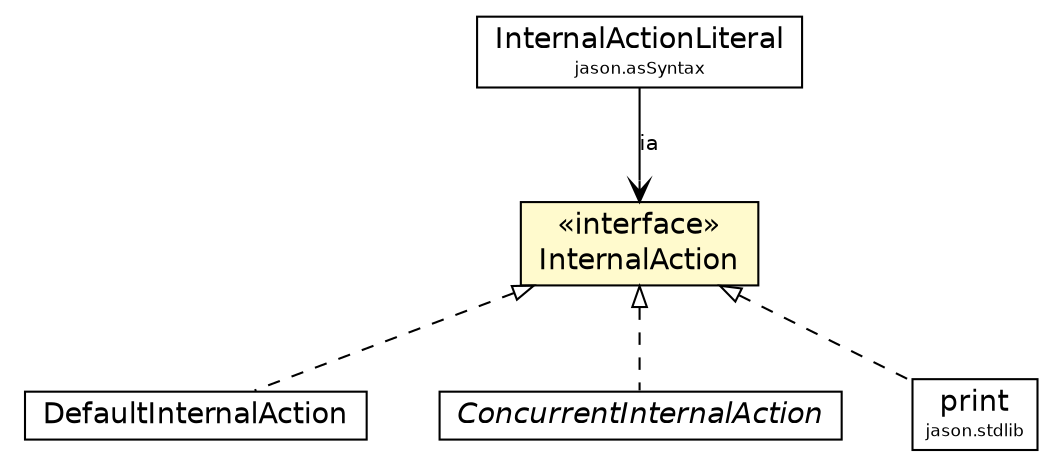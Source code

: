 #!/usr/local/bin/dot
#
# Class diagram 
# Generated by UMLGraph version 5.1 (http://www.umlgraph.org/)
#

digraph G {
	edge [fontname="Helvetica",fontsize=10,labelfontname="Helvetica",labelfontsize=10];
	node [fontname="Helvetica",fontsize=10,shape=plaintext];
	nodesep=0.25;
	ranksep=0.5;
	// jason.asSemantics.InternalAction
	c8862 [label=<<table title="jason.asSemantics.InternalAction" border="0" cellborder="1" cellspacing="0" cellpadding="2" port="p" bgcolor="lemonChiffon" href="./InternalAction.html">
		<tr><td><table border="0" cellspacing="0" cellpadding="1">
<tr><td align="center" balign="center"> &#171;interface&#187; </td></tr>
<tr><td align="center" balign="center"> InternalAction </td></tr>
		</table></td></tr>
		</table>>, fontname="Helvetica", fontcolor="black", fontsize=14.0];
	// jason.asSemantics.DefaultInternalAction
	c8869 [label=<<table title="jason.asSemantics.DefaultInternalAction" border="0" cellborder="1" cellspacing="0" cellpadding="2" port="p" href="./DefaultInternalAction.html">
		<tr><td><table border="0" cellspacing="0" cellpadding="1">
<tr><td align="center" balign="center"> DefaultInternalAction </td></tr>
		</table></td></tr>
		</table>>, fontname="Helvetica", fontcolor="black", fontsize=14.0];
	// jason.asSemantics.ConcurrentInternalAction
	c8871 [label=<<table title="jason.asSemantics.ConcurrentInternalAction" border="0" cellborder="1" cellspacing="0" cellpadding="2" port="p" href="./ConcurrentInternalAction.html">
		<tr><td><table border="0" cellspacing="0" cellpadding="1">
<tr><td align="center" balign="center"><font face="Helvetica-Oblique"> ConcurrentInternalAction </font></td></tr>
		</table></td></tr>
		</table>>, fontname="Helvetica", fontcolor="black", fontsize=14.0];
	// jason.asSyntax.InternalActionLiteral
	c8908 [label=<<table title="jason.asSyntax.InternalActionLiteral" border="0" cellborder="1" cellspacing="0" cellpadding="2" port="p" href="../asSyntax/InternalActionLiteral.html">
		<tr><td><table border="0" cellspacing="0" cellpadding="1">
<tr><td align="center" balign="center"> InternalActionLiteral </td></tr>
<tr><td align="center" balign="center"><font point-size="8.0"> jason.asSyntax </font></td></tr>
		</table></td></tr>
		</table>>, fontname="Helvetica", fontcolor="black", fontsize=14.0];
	// jason.stdlib.print
	c9044 [label=<<table title="jason.stdlib.print" border="0" cellborder="1" cellspacing="0" cellpadding="2" port="p" href="../stdlib/print.html">
		<tr><td><table border="0" cellspacing="0" cellpadding="1">
<tr><td align="center" balign="center"> print </td></tr>
<tr><td align="center" balign="center"><font point-size="8.0"> jason.stdlib </font></td></tr>
		</table></td></tr>
		</table>>, fontname="Helvetica", fontcolor="black", fontsize=14.0];
	//jason.asSemantics.DefaultInternalAction implements jason.asSemantics.InternalAction
	c8862:p -> c8869:p [dir=back,arrowtail=empty,style=dashed];
	//jason.asSemantics.ConcurrentInternalAction implements jason.asSemantics.InternalAction
	c8862:p -> c8871:p [dir=back,arrowtail=empty,style=dashed];
	// jason.asSyntax.InternalActionLiteral NAVASSOC jason.asSemantics.InternalAction
	c8908:p -> c8862:p [taillabel="", label="ia", headlabel="", fontname="Helvetica", fontcolor="black", fontsize=10.0, color="black", arrowhead=open];
	//jason.stdlib.print implements jason.asSemantics.InternalAction
	c8862:p -> c9044:p [dir=back,arrowtail=empty,style=dashed];
}

